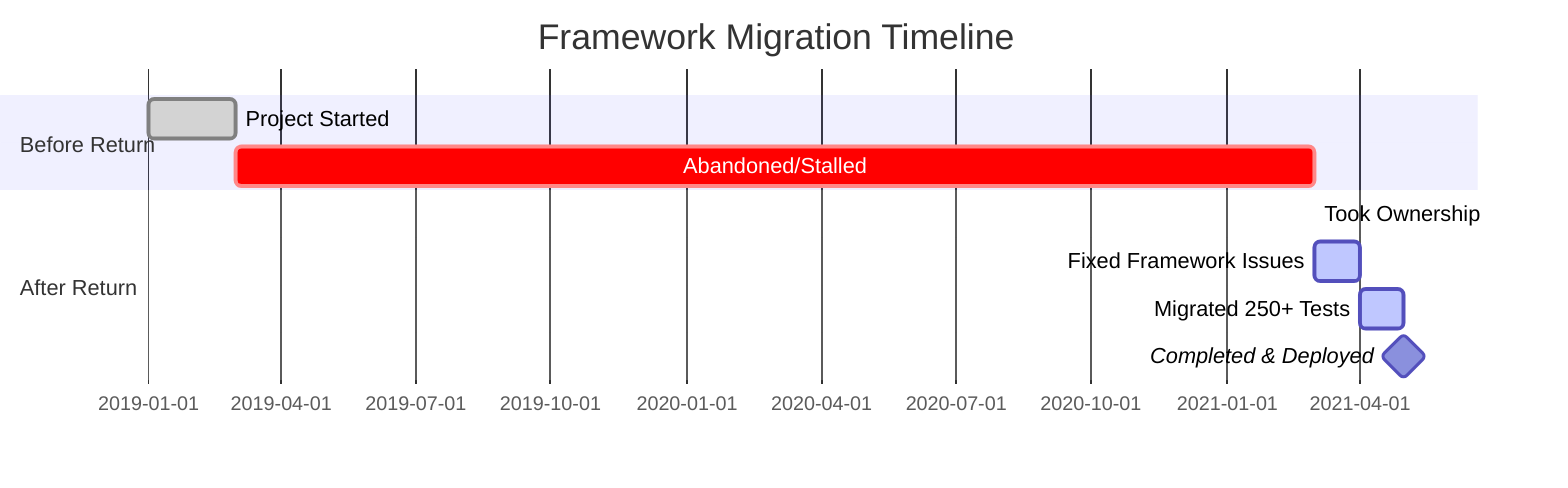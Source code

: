 gantt
    title Framework Migration Timeline
    dateFormat  YYYY-MM
    section Before Return
    Project Started          :done,    a1, 2019-01, 2019-03
    Abandoned/Stalled        :crit,    a2, 2019-03, 2021-03
    section After Return
    Took Ownership          :active,  b1, 2021-03, 2021-03
    Fixed Framework Issues  :active,  b2, 2021-03, 2021-04
    Migrated 250+ Tests     :active,  b3, 2021-04, 2021-05
    Completed & Deployed    :milestone, b4, 2021-05, 0d